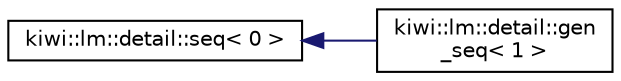 digraph "Graphical Class Hierarchy"
{
 // LATEX_PDF_SIZE
  edge [fontname="Helvetica",fontsize="10",labelfontname="Helvetica",labelfontsize="10"];
  node [fontname="Helvetica",fontsize="10",shape=record];
  rankdir="LR";
  Node0 [label="kiwi::lm::detail::seq\< 0 \>",height=0.2,width=0.4,color="black", fillcolor="white", style="filled",URL="$structkiwi_1_1lm_1_1detail_1_1seq.html",tooltip=" "];
  Node0 -> Node1 [dir="back",color="midnightblue",fontsize="10",style="solid",fontname="Helvetica"];
  Node1 [label="kiwi::lm::detail::gen\l_seq\< 1 \>",height=0.2,width=0.4,color="black", fillcolor="white", style="filled",URL="$structkiwi_1_1lm_1_1detail_1_1gen__seq_3_011_01_4.html",tooltip=" "];
}
